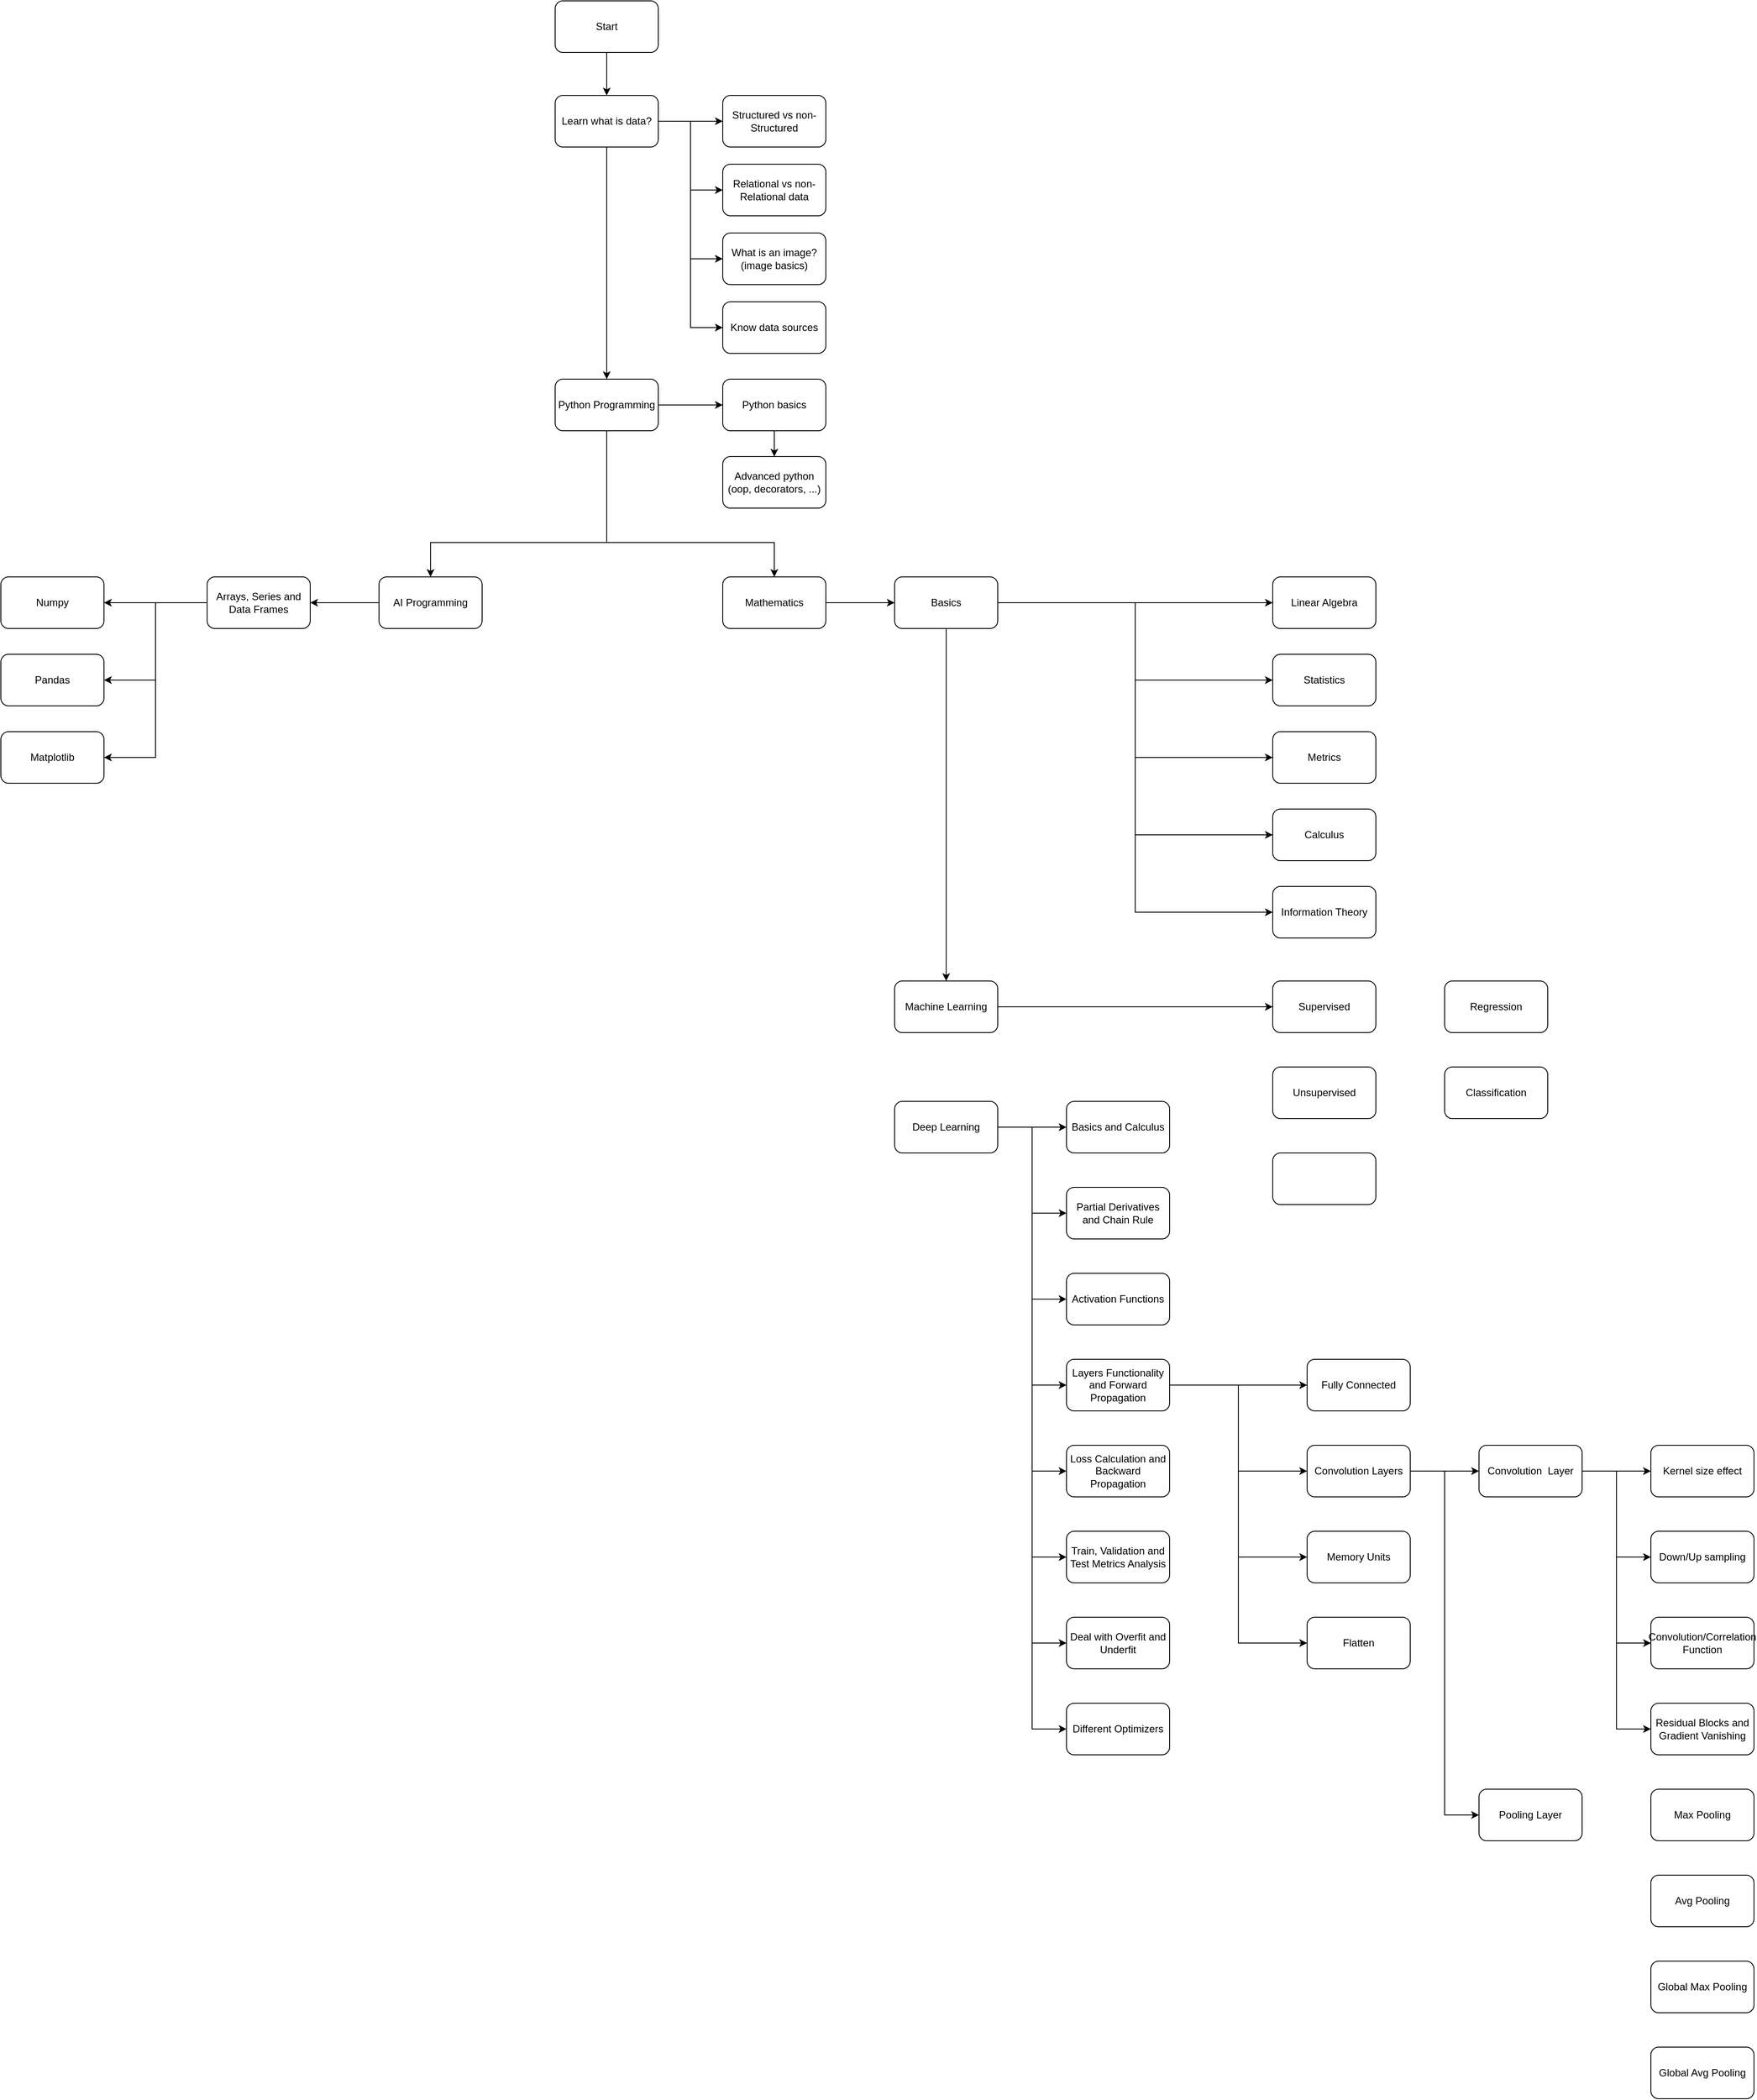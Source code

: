 <mxfile version="21.3.8" type="github">
  <diagram name="Page-1" id="aSMqkt42Gs_4Adb-Ifj2">
    <mxGraphModel dx="2564" dy="948" grid="1" gridSize="10" guides="1" tooltips="1" connect="1" arrows="1" fold="1" page="1" pageScale="1" pageWidth="850" pageHeight="1100" math="0" shadow="0">
      <root>
        <mxCell id="0" />
        <mxCell id="1" parent="0" />
        <mxCell id="REgde3PiPl2RJDlb76gh-10" style="edgeStyle=orthogonalEdgeStyle;rounded=0;orthogonalLoop=1;jettySize=auto;html=1;exitX=0.5;exitY=1;exitDx=0;exitDy=0;entryX=0.5;entryY=0;entryDx=0;entryDy=0;" edge="1" parent="1" source="REgde3PiPl2RJDlb76gh-1" target="REgde3PiPl2RJDlb76gh-3">
          <mxGeometry relative="1" as="geometry" />
        </mxCell>
        <mxCell id="REgde3PiPl2RJDlb76gh-1" value="Start" style="rounded=1;whiteSpace=wrap;html=1;" vertex="1" parent="1">
          <mxGeometry x="365" y="60" width="120" height="60" as="geometry" />
        </mxCell>
        <mxCell id="REgde3PiPl2RJDlb76gh-14" style="edgeStyle=orthogonalEdgeStyle;rounded=0;orthogonalLoop=1;jettySize=auto;html=1;entryX=0.5;entryY=0;entryDx=0;entryDy=0;" edge="1" parent="1" source="REgde3PiPl2RJDlb76gh-3" target="REgde3PiPl2RJDlb76gh-13">
          <mxGeometry relative="1" as="geometry" />
        </mxCell>
        <mxCell id="REgde3PiPl2RJDlb76gh-26" style="edgeStyle=orthogonalEdgeStyle;rounded=0;orthogonalLoop=1;jettySize=auto;html=1;exitX=1;exitY=0.5;exitDx=0;exitDy=0;entryX=0;entryY=0.5;entryDx=0;entryDy=0;" edge="1" parent="1" source="REgde3PiPl2RJDlb76gh-3" target="REgde3PiPl2RJDlb76gh-4">
          <mxGeometry relative="1" as="geometry" />
        </mxCell>
        <mxCell id="REgde3PiPl2RJDlb76gh-27" style="edgeStyle=orthogonalEdgeStyle;rounded=0;orthogonalLoop=1;jettySize=auto;html=1;exitX=1;exitY=0.5;exitDx=0;exitDy=0;entryX=0;entryY=0.5;entryDx=0;entryDy=0;" edge="1" parent="1" source="REgde3PiPl2RJDlb76gh-3" target="REgde3PiPl2RJDlb76gh-5">
          <mxGeometry relative="1" as="geometry" />
        </mxCell>
        <mxCell id="REgde3PiPl2RJDlb76gh-28" style="edgeStyle=orthogonalEdgeStyle;rounded=0;orthogonalLoop=1;jettySize=auto;html=1;exitX=1;exitY=0.5;exitDx=0;exitDy=0;entryX=0;entryY=0.5;entryDx=0;entryDy=0;" edge="1" parent="1" source="REgde3PiPl2RJDlb76gh-3" target="REgde3PiPl2RJDlb76gh-6">
          <mxGeometry relative="1" as="geometry" />
        </mxCell>
        <mxCell id="REgde3PiPl2RJDlb76gh-29" style="edgeStyle=orthogonalEdgeStyle;rounded=0;orthogonalLoop=1;jettySize=auto;html=1;exitX=1;exitY=0.5;exitDx=0;exitDy=0;entryX=0;entryY=0.5;entryDx=0;entryDy=0;" edge="1" parent="1" source="REgde3PiPl2RJDlb76gh-3" target="REgde3PiPl2RJDlb76gh-23">
          <mxGeometry relative="1" as="geometry" />
        </mxCell>
        <mxCell id="REgde3PiPl2RJDlb76gh-3" value="Learn what is data?" style="rounded=1;whiteSpace=wrap;html=1;" vertex="1" parent="1">
          <mxGeometry x="365" y="170" width="120" height="60" as="geometry" />
        </mxCell>
        <mxCell id="REgde3PiPl2RJDlb76gh-4" value="Structured vs non-Structured" style="rounded=1;whiteSpace=wrap;html=1;" vertex="1" parent="1">
          <mxGeometry x="560" y="170" width="120" height="60" as="geometry" />
        </mxCell>
        <mxCell id="REgde3PiPl2RJDlb76gh-5" value="Relational vs non-Relational data" style="rounded=1;whiteSpace=wrap;html=1;" vertex="1" parent="1">
          <mxGeometry x="560" y="250" width="120" height="60" as="geometry" />
        </mxCell>
        <mxCell id="REgde3PiPl2RJDlb76gh-6" value="What is an image?&lt;br&gt;(image basics)" style="rounded=1;whiteSpace=wrap;html=1;" vertex="1" parent="1">
          <mxGeometry x="560" y="330" width="120" height="60" as="geometry" />
        </mxCell>
        <mxCell id="REgde3PiPl2RJDlb76gh-17" style="edgeStyle=orthogonalEdgeStyle;rounded=0;orthogonalLoop=1;jettySize=auto;html=1;exitX=1;exitY=0.5;exitDx=0;exitDy=0;entryX=0;entryY=0.5;entryDx=0;entryDy=0;" edge="1" parent="1" source="REgde3PiPl2RJDlb76gh-13" target="REgde3PiPl2RJDlb76gh-15">
          <mxGeometry relative="1" as="geometry" />
        </mxCell>
        <mxCell id="REgde3PiPl2RJDlb76gh-21" style="edgeStyle=orthogonalEdgeStyle;rounded=0;orthogonalLoop=1;jettySize=auto;html=1;exitX=0.5;exitY=1;exitDx=0;exitDy=0;entryX=0.5;entryY=0;entryDx=0;entryDy=0;" edge="1" parent="1" source="REgde3PiPl2RJDlb76gh-13" target="REgde3PiPl2RJDlb76gh-20">
          <mxGeometry relative="1" as="geometry">
            <Array as="points">
              <mxPoint x="425" y="690" />
              <mxPoint x="620" y="690" />
            </Array>
          </mxGeometry>
        </mxCell>
        <mxCell id="REgde3PiPl2RJDlb76gh-22" style="edgeStyle=orthogonalEdgeStyle;rounded=0;orthogonalLoop=1;jettySize=auto;html=1;exitX=0.5;exitY=1;exitDx=0;exitDy=0;entryX=0.5;entryY=0;entryDx=0;entryDy=0;" edge="1" parent="1" source="REgde3PiPl2RJDlb76gh-13" target="REgde3PiPl2RJDlb76gh-19">
          <mxGeometry relative="1" as="geometry">
            <Array as="points">
              <mxPoint x="425" y="690" />
              <mxPoint x="220" y="690" />
            </Array>
          </mxGeometry>
        </mxCell>
        <mxCell id="REgde3PiPl2RJDlb76gh-13" value="Python Programming" style="rounded=1;whiteSpace=wrap;html=1;" vertex="1" parent="1">
          <mxGeometry x="365" y="500" width="120" height="60" as="geometry" />
        </mxCell>
        <mxCell id="REgde3PiPl2RJDlb76gh-18" style="edgeStyle=orthogonalEdgeStyle;rounded=0;orthogonalLoop=1;jettySize=auto;html=1;exitX=0.5;exitY=1;exitDx=0;exitDy=0;entryX=0.5;entryY=0;entryDx=0;entryDy=0;" edge="1" parent="1" source="REgde3PiPl2RJDlb76gh-15" target="REgde3PiPl2RJDlb76gh-16">
          <mxGeometry relative="1" as="geometry" />
        </mxCell>
        <mxCell id="REgde3PiPl2RJDlb76gh-15" value="Python basics" style="rounded=1;whiteSpace=wrap;html=1;" vertex="1" parent="1">
          <mxGeometry x="560" y="500" width="120" height="60" as="geometry" />
        </mxCell>
        <mxCell id="REgde3PiPl2RJDlb76gh-16" value="Advanced python&lt;br&gt;(oop, decorators, ...)" style="rounded=1;whiteSpace=wrap;html=1;" vertex="1" parent="1">
          <mxGeometry x="560" y="590" width="120" height="60" as="geometry" />
        </mxCell>
        <mxCell id="REgde3PiPl2RJDlb76gh-36" style="edgeStyle=orthogonalEdgeStyle;rounded=0;orthogonalLoop=1;jettySize=auto;html=1;exitX=0;exitY=0.5;exitDx=0;exitDy=0;entryX=1;entryY=0.5;entryDx=0;entryDy=0;" edge="1" parent="1" source="REgde3PiPl2RJDlb76gh-19" target="REgde3PiPl2RJDlb76gh-35">
          <mxGeometry relative="1" as="geometry" />
        </mxCell>
        <mxCell id="REgde3PiPl2RJDlb76gh-19" value="AI Programming" style="rounded=1;whiteSpace=wrap;html=1;" vertex="1" parent="1">
          <mxGeometry x="160" y="730" width="120" height="60" as="geometry" />
        </mxCell>
        <mxCell id="REgde3PiPl2RJDlb76gh-45" style="edgeStyle=orthogonalEdgeStyle;rounded=0;orthogonalLoop=1;jettySize=auto;html=1;exitX=1;exitY=0.5;exitDx=0;exitDy=0;entryX=0;entryY=0.5;entryDx=0;entryDy=0;" edge="1" parent="1" source="REgde3PiPl2RJDlb76gh-20" target="REgde3PiPl2RJDlb76gh-42">
          <mxGeometry relative="1" as="geometry" />
        </mxCell>
        <mxCell id="REgde3PiPl2RJDlb76gh-20" value="Mathematics" style="rounded=1;whiteSpace=wrap;html=1;" vertex="1" parent="1">
          <mxGeometry x="560" y="730" width="120" height="60" as="geometry" />
        </mxCell>
        <mxCell id="REgde3PiPl2RJDlb76gh-23" value="Know data sources" style="rounded=1;whiteSpace=wrap;html=1;" vertex="1" parent="1">
          <mxGeometry x="560" y="410" width="120" height="60" as="geometry" />
        </mxCell>
        <mxCell id="REgde3PiPl2RJDlb76gh-32" value="Numpy" style="rounded=1;whiteSpace=wrap;html=1;" vertex="1" parent="1">
          <mxGeometry x="-280" y="730" width="120" height="60" as="geometry" />
        </mxCell>
        <mxCell id="REgde3PiPl2RJDlb76gh-33" value="Pandas" style="rounded=1;whiteSpace=wrap;html=1;" vertex="1" parent="1">
          <mxGeometry x="-280" y="820" width="120" height="60" as="geometry" />
        </mxCell>
        <mxCell id="REgde3PiPl2RJDlb76gh-34" value="Matplotlib" style="rounded=1;whiteSpace=wrap;html=1;" vertex="1" parent="1">
          <mxGeometry x="-280" y="910" width="120" height="60" as="geometry" />
        </mxCell>
        <mxCell id="REgde3PiPl2RJDlb76gh-39" style="edgeStyle=orthogonalEdgeStyle;rounded=0;orthogonalLoop=1;jettySize=auto;html=1;exitX=0;exitY=0.5;exitDx=0;exitDy=0;entryX=1;entryY=0.5;entryDx=0;entryDy=0;" edge="1" parent="1" source="REgde3PiPl2RJDlb76gh-35" target="REgde3PiPl2RJDlb76gh-32">
          <mxGeometry relative="1" as="geometry" />
        </mxCell>
        <mxCell id="REgde3PiPl2RJDlb76gh-40" style="edgeStyle=orthogonalEdgeStyle;rounded=0;orthogonalLoop=1;jettySize=auto;html=1;exitX=0;exitY=0.5;exitDx=0;exitDy=0;entryX=1;entryY=0.5;entryDx=0;entryDy=0;" edge="1" parent="1" source="REgde3PiPl2RJDlb76gh-35" target="REgde3PiPl2RJDlb76gh-33">
          <mxGeometry relative="1" as="geometry" />
        </mxCell>
        <mxCell id="REgde3PiPl2RJDlb76gh-41" style="edgeStyle=orthogonalEdgeStyle;rounded=0;orthogonalLoop=1;jettySize=auto;html=1;exitX=0;exitY=0.5;exitDx=0;exitDy=0;entryX=1;entryY=0.5;entryDx=0;entryDy=0;" edge="1" parent="1" source="REgde3PiPl2RJDlb76gh-35" target="REgde3PiPl2RJDlb76gh-34">
          <mxGeometry relative="1" as="geometry" />
        </mxCell>
        <mxCell id="REgde3PiPl2RJDlb76gh-35" value="Arrays, Series and Data Frames" style="rounded=1;whiteSpace=wrap;html=1;" vertex="1" parent="1">
          <mxGeometry x="-40" y="730" width="120" height="60" as="geometry" />
        </mxCell>
        <mxCell id="REgde3PiPl2RJDlb76gh-47" style="edgeStyle=orthogonalEdgeStyle;rounded=0;orthogonalLoop=1;jettySize=auto;html=1;exitX=1;exitY=0.5;exitDx=0;exitDy=0;entryX=0;entryY=0.5;entryDx=0;entryDy=0;" edge="1" parent="1" source="REgde3PiPl2RJDlb76gh-42" target="REgde3PiPl2RJDlb76gh-46">
          <mxGeometry relative="1" as="geometry" />
        </mxCell>
        <mxCell id="REgde3PiPl2RJDlb76gh-49" style="edgeStyle=orthogonalEdgeStyle;rounded=0;orthogonalLoop=1;jettySize=auto;html=1;exitX=1;exitY=0.5;exitDx=0;exitDy=0;entryX=0;entryY=0.5;entryDx=0;entryDy=0;" edge="1" parent="1" source="REgde3PiPl2RJDlb76gh-42" target="REgde3PiPl2RJDlb76gh-48">
          <mxGeometry relative="1" as="geometry" />
        </mxCell>
        <mxCell id="REgde3PiPl2RJDlb76gh-51" style="edgeStyle=orthogonalEdgeStyle;rounded=0;orthogonalLoop=1;jettySize=auto;html=1;exitX=1;exitY=0.5;exitDx=0;exitDy=0;entryX=0;entryY=0.5;entryDx=0;entryDy=0;" edge="1" parent="1" source="REgde3PiPl2RJDlb76gh-42" target="REgde3PiPl2RJDlb76gh-50">
          <mxGeometry relative="1" as="geometry" />
        </mxCell>
        <mxCell id="REgde3PiPl2RJDlb76gh-53" style="edgeStyle=orthogonalEdgeStyle;rounded=0;orthogonalLoop=1;jettySize=auto;html=1;exitX=1;exitY=0.5;exitDx=0;exitDy=0;entryX=0;entryY=0.5;entryDx=0;entryDy=0;" edge="1" parent="1" source="REgde3PiPl2RJDlb76gh-42" target="REgde3PiPl2RJDlb76gh-52">
          <mxGeometry relative="1" as="geometry" />
        </mxCell>
        <mxCell id="REgde3PiPl2RJDlb76gh-55" style="edgeStyle=orthogonalEdgeStyle;rounded=0;orthogonalLoop=1;jettySize=auto;html=1;exitX=1;exitY=0.5;exitDx=0;exitDy=0;entryX=0;entryY=0.5;entryDx=0;entryDy=0;" edge="1" parent="1" source="REgde3PiPl2RJDlb76gh-42" target="REgde3PiPl2RJDlb76gh-54">
          <mxGeometry relative="1" as="geometry" />
        </mxCell>
        <mxCell id="REgde3PiPl2RJDlb76gh-56" style="edgeStyle=orthogonalEdgeStyle;rounded=0;orthogonalLoop=1;jettySize=auto;html=1;exitX=0.5;exitY=1;exitDx=0;exitDy=0;" edge="1" parent="1" source="REgde3PiPl2RJDlb76gh-42" target="REgde3PiPl2RJDlb76gh-43">
          <mxGeometry relative="1" as="geometry" />
        </mxCell>
        <mxCell id="REgde3PiPl2RJDlb76gh-42" value="Basics" style="rounded=1;whiteSpace=wrap;html=1;" vertex="1" parent="1">
          <mxGeometry x="760" y="730" width="120" height="60" as="geometry" />
        </mxCell>
        <mxCell id="REgde3PiPl2RJDlb76gh-62" style="edgeStyle=orthogonalEdgeStyle;rounded=0;orthogonalLoop=1;jettySize=auto;html=1;exitX=1;exitY=0.5;exitDx=0;exitDy=0;entryX=0;entryY=0.5;entryDx=0;entryDy=0;" edge="1" parent="1" source="REgde3PiPl2RJDlb76gh-43" target="REgde3PiPl2RJDlb76gh-57">
          <mxGeometry relative="1" as="geometry" />
        </mxCell>
        <mxCell id="REgde3PiPl2RJDlb76gh-43" value="Machine Learning" style="rounded=1;whiteSpace=wrap;html=1;" vertex="1" parent="1">
          <mxGeometry x="760" y="1200" width="120" height="60" as="geometry" />
        </mxCell>
        <mxCell id="REgde3PiPl2RJDlb76gh-68" style="edgeStyle=orthogonalEdgeStyle;rounded=0;orthogonalLoop=1;jettySize=auto;html=1;exitX=1;exitY=0.5;exitDx=0;exitDy=0;entryX=0;entryY=0.5;entryDx=0;entryDy=0;" edge="1" parent="1" source="REgde3PiPl2RJDlb76gh-44" target="REgde3PiPl2RJDlb76gh-63">
          <mxGeometry relative="1" as="geometry" />
        </mxCell>
        <mxCell id="REgde3PiPl2RJDlb76gh-69" style="edgeStyle=orthogonalEdgeStyle;rounded=0;orthogonalLoop=1;jettySize=auto;html=1;exitX=1;exitY=0.5;exitDx=0;exitDy=0;entryX=0;entryY=0.5;entryDx=0;entryDy=0;" edge="1" parent="1" source="REgde3PiPl2RJDlb76gh-44" target="REgde3PiPl2RJDlb76gh-64">
          <mxGeometry relative="1" as="geometry" />
        </mxCell>
        <mxCell id="REgde3PiPl2RJDlb76gh-70" style="edgeStyle=orthogonalEdgeStyle;rounded=0;orthogonalLoop=1;jettySize=auto;html=1;exitX=1;exitY=0.5;exitDx=0;exitDy=0;entryX=0;entryY=0.5;entryDx=0;entryDy=0;" edge="1" parent="1" source="REgde3PiPl2RJDlb76gh-44" target="REgde3PiPl2RJDlb76gh-65">
          <mxGeometry relative="1" as="geometry" />
        </mxCell>
        <mxCell id="REgde3PiPl2RJDlb76gh-71" style="edgeStyle=orthogonalEdgeStyle;rounded=0;orthogonalLoop=1;jettySize=auto;html=1;exitX=1;exitY=0.5;exitDx=0;exitDy=0;entryX=0;entryY=0.5;entryDx=0;entryDy=0;" edge="1" parent="1" source="REgde3PiPl2RJDlb76gh-44" target="REgde3PiPl2RJDlb76gh-66">
          <mxGeometry relative="1" as="geometry" />
        </mxCell>
        <mxCell id="REgde3PiPl2RJDlb76gh-72" style="edgeStyle=orthogonalEdgeStyle;rounded=0;orthogonalLoop=1;jettySize=auto;html=1;exitX=1;exitY=0.5;exitDx=0;exitDy=0;entryX=0;entryY=0.5;entryDx=0;entryDy=0;" edge="1" parent="1" source="REgde3PiPl2RJDlb76gh-44" target="REgde3PiPl2RJDlb76gh-67">
          <mxGeometry relative="1" as="geometry" />
        </mxCell>
        <mxCell id="REgde3PiPl2RJDlb76gh-75" style="edgeStyle=orthogonalEdgeStyle;rounded=0;orthogonalLoop=1;jettySize=auto;html=1;exitX=1;exitY=0.5;exitDx=0;exitDy=0;entryX=0;entryY=0.5;entryDx=0;entryDy=0;" edge="1" parent="1" source="REgde3PiPl2RJDlb76gh-44" target="REgde3PiPl2RJDlb76gh-73">
          <mxGeometry relative="1" as="geometry" />
        </mxCell>
        <mxCell id="REgde3PiPl2RJDlb76gh-76" style="edgeStyle=orthogonalEdgeStyle;rounded=0;orthogonalLoop=1;jettySize=auto;html=1;exitX=1;exitY=0.5;exitDx=0;exitDy=0;entryX=0;entryY=0.5;entryDx=0;entryDy=0;" edge="1" parent="1" source="REgde3PiPl2RJDlb76gh-44" target="REgde3PiPl2RJDlb76gh-74">
          <mxGeometry relative="1" as="geometry" />
        </mxCell>
        <mxCell id="REgde3PiPl2RJDlb76gh-78" style="edgeStyle=orthogonalEdgeStyle;rounded=0;orthogonalLoop=1;jettySize=auto;html=1;exitX=1;exitY=0.5;exitDx=0;exitDy=0;entryX=0;entryY=0.5;entryDx=0;entryDy=0;" edge="1" parent="1" source="REgde3PiPl2RJDlb76gh-44" target="REgde3PiPl2RJDlb76gh-77">
          <mxGeometry relative="1" as="geometry" />
        </mxCell>
        <mxCell id="REgde3PiPl2RJDlb76gh-44" value="Deep Learning" style="rounded=1;whiteSpace=wrap;html=1;" vertex="1" parent="1">
          <mxGeometry x="760" y="1340" width="120" height="60" as="geometry" />
        </mxCell>
        <mxCell id="REgde3PiPl2RJDlb76gh-46" value="Linear Algebra" style="rounded=1;whiteSpace=wrap;html=1;" vertex="1" parent="1">
          <mxGeometry x="1200" y="730" width="120" height="60" as="geometry" />
        </mxCell>
        <mxCell id="REgde3PiPl2RJDlb76gh-48" value="Statistics" style="rounded=1;whiteSpace=wrap;html=1;" vertex="1" parent="1">
          <mxGeometry x="1200" y="820" width="120" height="60" as="geometry" />
        </mxCell>
        <mxCell id="REgde3PiPl2RJDlb76gh-50" value="Metrics" style="rounded=1;whiteSpace=wrap;html=1;" vertex="1" parent="1">
          <mxGeometry x="1200" y="910" width="120" height="60" as="geometry" />
        </mxCell>
        <mxCell id="REgde3PiPl2RJDlb76gh-52" value="Calculus" style="rounded=1;whiteSpace=wrap;html=1;" vertex="1" parent="1">
          <mxGeometry x="1200" y="1000" width="120" height="60" as="geometry" />
        </mxCell>
        <mxCell id="REgde3PiPl2RJDlb76gh-54" value="Information Theory" style="rounded=1;whiteSpace=wrap;html=1;" vertex="1" parent="1">
          <mxGeometry x="1200" y="1090" width="120" height="60" as="geometry" />
        </mxCell>
        <mxCell id="REgde3PiPl2RJDlb76gh-57" value="Supervised&lt;br&gt;" style="rounded=1;whiteSpace=wrap;html=1;" vertex="1" parent="1">
          <mxGeometry x="1200" y="1200" width="120" height="60" as="geometry" />
        </mxCell>
        <mxCell id="REgde3PiPl2RJDlb76gh-58" value="Unsupervised" style="rounded=1;whiteSpace=wrap;html=1;" vertex="1" parent="1">
          <mxGeometry x="1200" y="1300" width="120" height="60" as="geometry" />
        </mxCell>
        <mxCell id="REgde3PiPl2RJDlb76gh-59" value="" style="rounded=1;whiteSpace=wrap;html=1;" vertex="1" parent="1">
          <mxGeometry x="1200" y="1400" width="120" height="60" as="geometry" />
        </mxCell>
        <mxCell id="REgde3PiPl2RJDlb76gh-60" value="Regression" style="rounded=1;whiteSpace=wrap;html=1;" vertex="1" parent="1">
          <mxGeometry x="1400" y="1200" width="120" height="60" as="geometry" />
        </mxCell>
        <mxCell id="REgde3PiPl2RJDlb76gh-61" value="Classification" style="rounded=1;whiteSpace=wrap;html=1;" vertex="1" parent="1">
          <mxGeometry x="1400" y="1300" width="120" height="60" as="geometry" />
        </mxCell>
        <mxCell id="REgde3PiPl2RJDlb76gh-63" value="Basics and Calculus" style="rounded=1;whiteSpace=wrap;html=1;" vertex="1" parent="1">
          <mxGeometry x="960" y="1340" width="120" height="60" as="geometry" />
        </mxCell>
        <mxCell id="REgde3PiPl2RJDlb76gh-64" value="Partial Derivatives and Chain Rule" style="rounded=1;whiteSpace=wrap;html=1;" vertex="1" parent="1">
          <mxGeometry x="960" y="1440" width="120" height="60" as="geometry" />
        </mxCell>
        <mxCell id="REgde3PiPl2RJDlb76gh-65" value="Activation Functions" style="rounded=1;whiteSpace=wrap;html=1;" vertex="1" parent="1">
          <mxGeometry x="960" y="1540" width="120" height="60" as="geometry" />
        </mxCell>
        <mxCell id="REgde3PiPl2RJDlb76gh-83" style="edgeStyle=orthogonalEdgeStyle;rounded=0;orthogonalLoop=1;jettySize=auto;html=1;exitX=1;exitY=0.5;exitDx=0;exitDy=0;entryX=0;entryY=0.5;entryDx=0;entryDy=0;" edge="1" parent="1" source="REgde3PiPl2RJDlb76gh-66" target="REgde3PiPl2RJDlb76gh-79">
          <mxGeometry relative="1" as="geometry" />
        </mxCell>
        <mxCell id="REgde3PiPl2RJDlb76gh-84" style="edgeStyle=orthogonalEdgeStyle;rounded=0;orthogonalLoop=1;jettySize=auto;html=1;exitX=1;exitY=0.5;exitDx=0;exitDy=0;entryX=0;entryY=0.5;entryDx=0;entryDy=0;" edge="1" parent="1" source="REgde3PiPl2RJDlb76gh-66" target="REgde3PiPl2RJDlb76gh-80">
          <mxGeometry relative="1" as="geometry" />
        </mxCell>
        <mxCell id="REgde3PiPl2RJDlb76gh-85" style="edgeStyle=orthogonalEdgeStyle;rounded=0;orthogonalLoop=1;jettySize=auto;html=1;exitX=1;exitY=0.5;exitDx=0;exitDy=0;entryX=0;entryY=0.5;entryDx=0;entryDy=0;" edge="1" parent="1" source="REgde3PiPl2RJDlb76gh-66" target="REgde3PiPl2RJDlb76gh-81">
          <mxGeometry relative="1" as="geometry" />
        </mxCell>
        <mxCell id="REgde3PiPl2RJDlb76gh-86" style="edgeStyle=orthogonalEdgeStyle;rounded=0;orthogonalLoop=1;jettySize=auto;html=1;exitX=1;exitY=0.5;exitDx=0;exitDy=0;entryX=0;entryY=0.5;entryDx=0;entryDy=0;" edge="1" parent="1" source="REgde3PiPl2RJDlb76gh-66" target="REgde3PiPl2RJDlb76gh-82">
          <mxGeometry relative="1" as="geometry" />
        </mxCell>
        <mxCell id="REgde3PiPl2RJDlb76gh-66" value="Layers Functionality and Forward Propagation" style="rounded=1;whiteSpace=wrap;html=1;" vertex="1" parent="1">
          <mxGeometry x="960" y="1640" width="120" height="60" as="geometry" />
        </mxCell>
        <mxCell id="REgde3PiPl2RJDlb76gh-67" value="Loss Calculation and Backward Propagation" style="rounded=1;whiteSpace=wrap;html=1;" vertex="1" parent="1">
          <mxGeometry x="960" y="1740" width="120" height="60" as="geometry" />
        </mxCell>
        <mxCell id="REgde3PiPl2RJDlb76gh-73" value="Train, Validation and Test Metrics Analysis" style="rounded=1;whiteSpace=wrap;html=1;" vertex="1" parent="1">
          <mxGeometry x="960" y="1840" width="120" height="60" as="geometry" />
        </mxCell>
        <mxCell id="REgde3PiPl2RJDlb76gh-74" value="Deal with Overfit and Underfit" style="rounded=1;whiteSpace=wrap;html=1;" vertex="1" parent="1">
          <mxGeometry x="960" y="1940" width="120" height="60" as="geometry" />
        </mxCell>
        <mxCell id="REgde3PiPl2RJDlb76gh-77" value="Different Optimizers" style="rounded=1;whiteSpace=wrap;html=1;" vertex="1" parent="1">
          <mxGeometry x="960" y="2040" width="120" height="60" as="geometry" />
        </mxCell>
        <mxCell id="REgde3PiPl2RJDlb76gh-79" value="Fully Connected" style="rounded=1;whiteSpace=wrap;html=1;" vertex="1" parent="1">
          <mxGeometry x="1240" y="1640" width="120" height="60" as="geometry" />
        </mxCell>
        <mxCell id="REgde3PiPl2RJDlb76gh-90" style="edgeStyle=orthogonalEdgeStyle;rounded=0;orthogonalLoop=1;jettySize=auto;html=1;exitX=1;exitY=0.5;exitDx=0;exitDy=0;entryX=0;entryY=0.5;entryDx=0;entryDy=0;" edge="1" parent="1" source="REgde3PiPl2RJDlb76gh-80" target="REgde3PiPl2RJDlb76gh-87">
          <mxGeometry relative="1" as="geometry" />
        </mxCell>
        <mxCell id="REgde3PiPl2RJDlb76gh-91" style="edgeStyle=orthogonalEdgeStyle;rounded=0;orthogonalLoop=1;jettySize=auto;html=1;exitX=1;exitY=0.5;exitDx=0;exitDy=0;entryX=0;entryY=0.5;entryDx=0;entryDy=0;" edge="1" parent="1" source="REgde3PiPl2RJDlb76gh-80" target="REgde3PiPl2RJDlb76gh-88">
          <mxGeometry relative="1" as="geometry" />
        </mxCell>
        <mxCell id="REgde3PiPl2RJDlb76gh-80" value="Convolution Layers" style="rounded=1;whiteSpace=wrap;html=1;" vertex="1" parent="1">
          <mxGeometry x="1240" y="1740" width="120" height="60" as="geometry" />
        </mxCell>
        <mxCell id="REgde3PiPl2RJDlb76gh-81" value="Memory Units" style="rounded=1;whiteSpace=wrap;html=1;" vertex="1" parent="1">
          <mxGeometry x="1240" y="1840" width="120" height="60" as="geometry" />
        </mxCell>
        <mxCell id="REgde3PiPl2RJDlb76gh-82" value="Flatten" style="rounded=1;whiteSpace=wrap;html=1;" vertex="1" parent="1">
          <mxGeometry x="1240" y="1940" width="120" height="60" as="geometry" />
        </mxCell>
        <mxCell id="REgde3PiPl2RJDlb76gh-95" style="edgeStyle=orthogonalEdgeStyle;rounded=0;orthogonalLoop=1;jettySize=auto;html=1;exitX=1;exitY=0.5;exitDx=0;exitDy=0;entryX=0;entryY=0.5;entryDx=0;entryDy=0;" edge="1" parent="1" source="REgde3PiPl2RJDlb76gh-87" target="REgde3PiPl2RJDlb76gh-93">
          <mxGeometry relative="1" as="geometry" />
        </mxCell>
        <mxCell id="REgde3PiPl2RJDlb76gh-97" style="edgeStyle=orthogonalEdgeStyle;rounded=0;orthogonalLoop=1;jettySize=auto;html=1;exitX=1;exitY=0.5;exitDx=0;exitDy=0;entryX=0;entryY=0.5;entryDx=0;entryDy=0;" edge="1" parent="1" source="REgde3PiPl2RJDlb76gh-87" target="REgde3PiPl2RJDlb76gh-94">
          <mxGeometry relative="1" as="geometry" />
        </mxCell>
        <mxCell id="REgde3PiPl2RJDlb76gh-98" style="edgeStyle=orthogonalEdgeStyle;rounded=0;orthogonalLoop=1;jettySize=auto;html=1;exitX=1;exitY=0.5;exitDx=0;exitDy=0;entryX=0;entryY=0.5;entryDx=0;entryDy=0;" edge="1" parent="1" source="REgde3PiPl2RJDlb76gh-87" target="REgde3PiPl2RJDlb76gh-96">
          <mxGeometry relative="1" as="geometry" />
        </mxCell>
        <mxCell id="REgde3PiPl2RJDlb76gh-100" style="edgeStyle=orthogonalEdgeStyle;rounded=0;orthogonalLoop=1;jettySize=auto;html=1;exitX=1;exitY=0.5;exitDx=0;exitDy=0;entryX=0;entryY=0.5;entryDx=0;entryDy=0;" edge="1" parent="1" source="REgde3PiPl2RJDlb76gh-87" target="REgde3PiPl2RJDlb76gh-99">
          <mxGeometry relative="1" as="geometry" />
        </mxCell>
        <mxCell id="REgde3PiPl2RJDlb76gh-87" value="Convolution&amp;nbsp; Layer" style="rounded=1;whiteSpace=wrap;html=1;" vertex="1" parent="1">
          <mxGeometry x="1440" y="1740" width="120" height="60" as="geometry" />
        </mxCell>
        <mxCell id="REgde3PiPl2RJDlb76gh-88" value="Pooling Layer" style="rounded=1;whiteSpace=wrap;html=1;" vertex="1" parent="1">
          <mxGeometry x="1440" y="2140" width="120" height="60" as="geometry" />
        </mxCell>
        <mxCell id="REgde3PiPl2RJDlb76gh-93" value="Kernel size effect" style="rounded=1;whiteSpace=wrap;html=1;" vertex="1" parent="1">
          <mxGeometry x="1640" y="1740" width="120" height="60" as="geometry" />
        </mxCell>
        <mxCell id="REgde3PiPl2RJDlb76gh-94" value="Down/Up sampling" style="rounded=1;whiteSpace=wrap;html=1;" vertex="1" parent="1">
          <mxGeometry x="1640" y="1840" width="120" height="60" as="geometry" />
        </mxCell>
        <mxCell id="REgde3PiPl2RJDlb76gh-96" value="&lt;p style=&quot;line-height: 120%;&quot;&gt;Convolution/Correlation Function&lt;/p&gt;" style="rounded=1;whiteSpace=wrap;html=1;" vertex="1" parent="1">
          <mxGeometry x="1640" y="1940" width="120" height="60" as="geometry" />
        </mxCell>
        <mxCell id="REgde3PiPl2RJDlb76gh-99" value="&lt;p style=&quot;line-height: 120%;&quot;&gt;Residual Blocks and Gradient Vanishing&lt;/p&gt;" style="rounded=1;whiteSpace=wrap;html=1;" vertex="1" parent="1">
          <mxGeometry x="1640" y="2040" width="120" height="60" as="geometry" />
        </mxCell>
        <mxCell id="REgde3PiPl2RJDlb76gh-102" value="Max Pooling" style="rounded=1;whiteSpace=wrap;html=1;" vertex="1" parent="1">
          <mxGeometry x="1640" y="2140" width="120" height="60" as="geometry" />
        </mxCell>
        <mxCell id="REgde3PiPl2RJDlb76gh-103" value="Avg Pooling" style="rounded=1;whiteSpace=wrap;html=1;" vertex="1" parent="1">
          <mxGeometry x="1640" y="2240" width="120" height="60" as="geometry" />
        </mxCell>
        <mxCell id="REgde3PiPl2RJDlb76gh-104" value="Global Max Pooling" style="rounded=1;whiteSpace=wrap;html=1;" vertex="1" parent="1">
          <mxGeometry x="1640" y="2340" width="120" height="60" as="geometry" />
        </mxCell>
        <mxCell id="REgde3PiPl2RJDlb76gh-105" value="Global Avg Pooling" style="rounded=1;whiteSpace=wrap;html=1;" vertex="1" parent="1">
          <mxGeometry x="1640" y="2440" width="120" height="60" as="geometry" />
        </mxCell>
      </root>
    </mxGraphModel>
  </diagram>
</mxfile>
